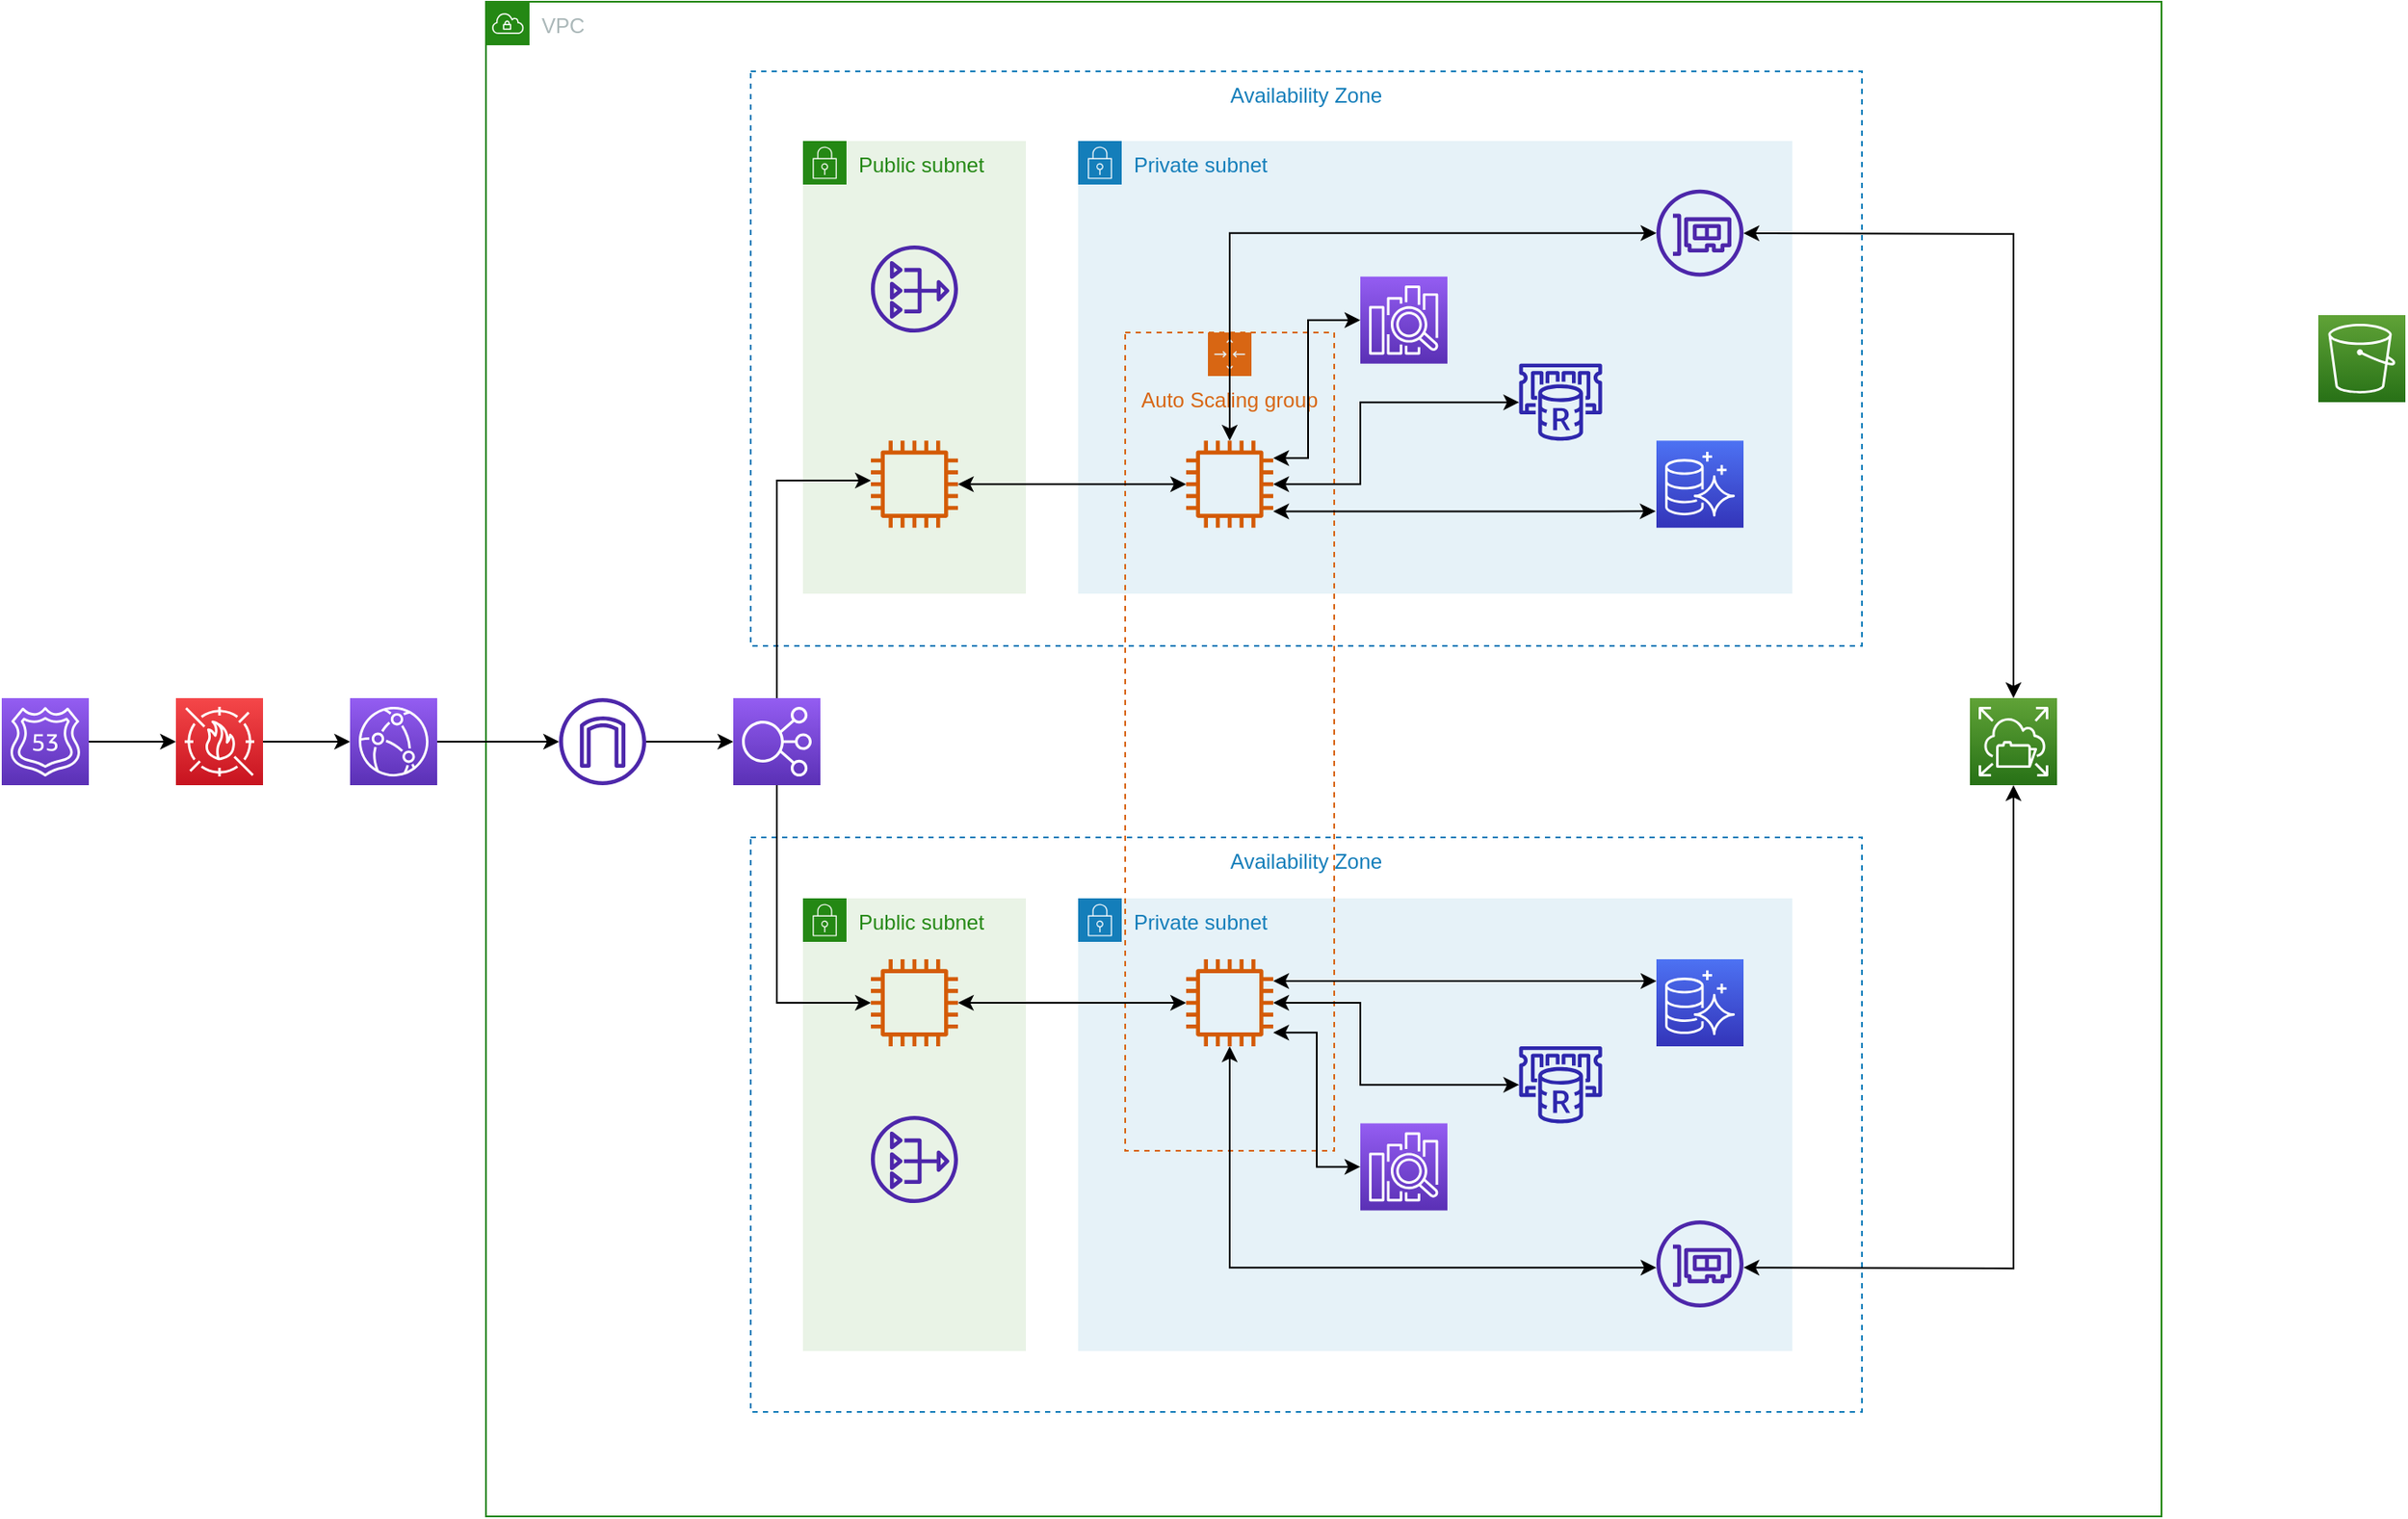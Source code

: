 <mxfile version="16.0.0" type="github">
  <diagram id="Z1uW2Y118E3WqkMEIljk" name="Page-1">
    <mxGraphModel dx="2130" dy="512" grid="1" gridSize="10" guides="1" tooltips="1" connect="1" arrows="1" fold="1" page="0" pageScale="1" pageWidth="850" pageHeight="1100" math="0" shadow="0">
      <root>
        <mxCell id="0" />
        <mxCell id="1" parent="0" />
        <mxCell id="sF1KckRwVd7SVEKIF92C-10" value="VPC" style="points=[[0,0],[0.25,0],[0.5,0],[0.75,0],[1,0],[1,0.25],[1,0.5],[1,0.75],[1,1],[0.75,1],[0.5,1],[0.25,1],[0,1],[0,0.75],[0,0.5],[0,0.25]];outlineConnect=0;gradientColor=none;html=1;whiteSpace=wrap;fontSize=12;fontStyle=0;container=1;pointerEvents=0;collapsible=0;recursiveResize=0;shape=mxgraph.aws4.group;grIcon=mxgraph.aws4.group_vpc;strokeColor=#248814;fillColor=none;verticalAlign=top;align=left;spacingLeft=30;fontColor=#AAB7B8;dashed=0;" parent="1" vertex="1">
          <mxGeometry x="198" y="560" width="962" height="870" as="geometry" />
        </mxCell>
        <mxCell id="sF1KckRwVd7SVEKIF92C-54" value="Public subnet" style="points=[[0,0],[0.25,0],[0.5,0],[0.75,0],[1,0],[1,0.25],[1,0.5],[1,0.75],[1,1],[0.75,1],[0.5,1],[0.25,1],[0,1],[0,0.75],[0,0.5],[0,0.25]];outlineConnect=0;gradientColor=none;html=1;whiteSpace=wrap;fontSize=12;fontStyle=0;container=1;pointerEvents=0;collapsible=0;recursiveResize=0;shape=mxgraph.aws4.group;grIcon=mxgraph.aws4.group_security_group;grStroke=0;strokeColor=#248814;fillColor=#E9F3E6;verticalAlign=top;align=left;spacingLeft=30;fontColor=#248814;dashed=0;" parent="sF1KckRwVd7SVEKIF92C-10" vertex="1">
          <mxGeometry x="182" y="515" width="128" height="260" as="geometry" />
        </mxCell>
        <mxCell id="sF1KckRwVd7SVEKIF92C-50" value="Availability Zone" style="fillColor=none;strokeColor=#147EBA;dashed=1;verticalAlign=top;fontStyle=0;fontColor=#147EBA;" parent="sF1KckRwVd7SVEKIF92C-10" vertex="1">
          <mxGeometry x="152" y="480" width="638" height="330" as="geometry" />
        </mxCell>
        <mxCell id="sF1KckRwVd7SVEKIF92C-36" value="Private subnet" style="points=[[0,0],[0.25,0],[0.5,0],[0.75,0],[1,0],[1,0.25],[1,0.5],[1,0.75],[1,1],[0.75,1],[0.5,1],[0.25,1],[0,1],[0,0.75],[0,0.5],[0,0.25]];outlineConnect=0;gradientColor=none;html=1;whiteSpace=wrap;fontSize=12;fontStyle=0;container=1;pointerEvents=0;collapsible=0;recursiveResize=0;shape=mxgraph.aws4.group;grIcon=mxgraph.aws4.group_security_group;grStroke=0;strokeColor=#147EBA;fillColor=#E6F2F8;verticalAlign=top;align=left;spacingLeft=30;fontColor=#147EBA;dashed=0;" parent="sF1KckRwVd7SVEKIF92C-10" vertex="1">
          <mxGeometry x="340" y="515" width="410" height="260" as="geometry" />
        </mxCell>
        <mxCell id="PCZS71AaxGeqF7MOMRdd-7" value="" style="sketch=0;outlineConnect=0;fontColor=#232F3E;gradientColor=none;fillColor=#4D27AA;strokeColor=none;dashed=0;verticalLabelPosition=bottom;verticalAlign=top;align=center;html=1;fontSize=12;fontStyle=0;aspect=fixed;pointerEvents=1;shape=mxgraph.aws4.elastic_network_interface;" vertex="1" parent="sF1KckRwVd7SVEKIF92C-36">
          <mxGeometry x="332" y="185" width="50" height="50" as="geometry" />
        </mxCell>
        <mxCell id="sF1KckRwVd7SVEKIF92C-13" value="Private subnet" style="points=[[0,0],[0.25,0],[0.5,0],[0.75,0],[1,0],[1,0.25],[1,0.5],[1,0.75],[1,1],[0.75,1],[0.5,1],[0.25,1],[0,1],[0,0.75],[0,0.5],[0,0.25]];outlineConnect=0;gradientColor=none;html=1;whiteSpace=wrap;fontSize=12;fontStyle=0;container=1;pointerEvents=0;collapsible=0;recursiveResize=0;shape=mxgraph.aws4.group;grIcon=mxgraph.aws4.group_security_group;grStroke=0;strokeColor=#147EBA;fillColor=#E6F2F8;verticalAlign=top;align=left;spacingLeft=30;fontColor=#147EBA;dashed=0;" parent="sF1KckRwVd7SVEKIF92C-10" vertex="1">
          <mxGeometry x="340" y="80" width="410" height="260" as="geometry" />
        </mxCell>
        <mxCell id="sF1KckRwVd7SVEKIF92C-34" value="Auto Scaling group" style="points=[[0,0],[0.25,0],[0.5,0],[0.75,0],[1,0],[1,0.25],[1,0.5],[1,0.75],[1,1],[0.75,1],[0.5,1],[0.25,1],[0,1],[0,0.75],[0,0.5],[0,0.25]];outlineConnect=0;gradientColor=none;html=1;whiteSpace=wrap;fontSize=12;fontStyle=0;container=1;pointerEvents=0;collapsible=0;recursiveResize=0;shape=mxgraph.aws4.groupCenter;grIcon=mxgraph.aws4.group_auto_scaling_group;grStroke=1;strokeColor=#D86613;fillColor=none;verticalAlign=top;align=center;fontColor=#D86613;dashed=1;spacingTop=25;" parent="sF1KckRwVd7SVEKIF92C-10" vertex="1">
          <mxGeometry x="367" y="190" width="120" height="470" as="geometry" />
        </mxCell>
        <mxCell id="sF1KckRwVd7SVEKIF92C-29" value="Availability Zone" style="fillColor=none;strokeColor=#147EBA;dashed=1;verticalAlign=top;fontStyle=0;fontColor=#147EBA;" parent="sF1KckRwVd7SVEKIF92C-10" vertex="1">
          <mxGeometry x="152" y="40" width="638" height="330" as="geometry" />
        </mxCell>
        <mxCell id="sF1KckRwVd7SVEKIF92C-14" value="Public subnet" style="points=[[0,0],[0.25,0],[0.5,0],[0.75,0],[1,0],[1,0.25],[1,0.5],[1,0.75],[1,1],[0.75,1],[0.5,1],[0.25,1],[0,1],[0,0.75],[0,0.5],[0,0.25]];outlineConnect=0;gradientColor=none;html=1;whiteSpace=wrap;fontSize=12;fontStyle=0;container=1;pointerEvents=0;collapsible=0;recursiveResize=0;shape=mxgraph.aws4.group;grIcon=mxgraph.aws4.group_security_group;grStroke=0;strokeColor=#248814;fillColor=#E9F3E6;verticalAlign=top;align=left;spacingLeft=30;fontColor=#248814;dashed=0;" parent="sF1KckRwVd7SVEKIF92C-10" vertex="1">
          <mxGeometry x="182" y="80" width="128" height="260" as="geometry" />
        </mxCell>
        <mxCell id="sF1KckRwVd7SVEKIF92C-27" value="" style="sketch=0;outlineConnect=0;fontColor=#232F3E;gradientColor=none;fillColor=#D45B07;strokeColor=none;dashed=0;verticalLabelPosition=bottom;verticalAlign=top;align=center;html=1;fontSize=12;fontStyle=0;aspect=fixed;pointerEvents=1;shape=mxgraph.aws4.instance2;" parent="sF1KckRwVd7SVEKIF92C-14" vertex="1">
          <mxGeometry x="39" y="172.12" width="50" height="50" as="geometry" />
        </mxCell>
        <mxCell id="sF1KckRwVd7SVEKIF92C-28" value="" style="sketch=0;outlineConnect=0;fontColor=#232F3E;gradientColor=none;fillColor=#4D27AA;strokeColor=none;dashed=0;verticalLabelPosition=bottom;verticalAlign=top;align=center;html=1;fontSize=12;fontStyle=0;aspect=fixed;pointerEvents=1;shape=mxgraph.aws4.nat_gateway;" parent="sF1KckRwVd7SVEKIF92C-14" vertex="1">
          <mxGeometry x="39" y="60" width="50" height="50" as="geometry" />
        </mxCell>
        <mxCell id="sF1KckRwVd7SVEKIF92C-6" value="" style="sketch=0;outlineConnect=0;fontColor=#232F3E;gradientColor=none;fillColor=#4D27AA;strokeColor=none;dashed=0;verticalLabelPosition=bottom;verticalAlign=top;align=center;html=1;fontSize=12;fontStyle=0;aspect=fixed;pointerEvents=1;shape=mxgraph.aws4.internet_gateway;" parent="sF1KckRwVd7SVEKIF92C-10" vertex="1">
          <mxGeometry x="42" y="400" width="50" height="50" as="geometry" />
        </mxCell>
        <mxCell id="sF1KckRwVd7SVEKIF92C-30" style="edgeStyle=orthogonalEdgeStyle;rounded=0;orthogonalLoop=1;jettySize=auto;html=1;startArrow=none;startFill=0;exitX=0.5;exitY=0;exitDx=0;exitDy=0;exitPerimeter=0;" parent="sF1KckRwVd7SVEKIF92C-10" source="sF1KckRwVd7SVEKIF92C-8" target="sF1KckRwVd7SVEKIF92C-27" edge="1">
          <mxGeometry relative="1" as="geometry">
            <mxPoint x="322" y="400" as="sourcePoint" />
            <Array as="points">
              <mxPoint x="167" y="275" />
            </Array>
          </mxGeometry>
        </mxCell>
        <mxCell id="PCZS71AaxGeqF7MOMRdd-5" style="edgeStyle=orthogonalEdgeStyle;rounded=0;orthogonalLoop=1;jettySize=auto;html=1;" edge="1" parent="sF1KckRwVd7SVEKIF92C-10" source="sF1KckRwVd7SVEKIF92C-8" target="sF1KckRwVd7SVEKIF92C-55">
          <mxGeometry relative="1" as="geometry">
            <Array as="points">
              <mxPoint x="167" y="575" />
            </Array>
          </mxGeometry>
        </mxCell>
        <mxCell id="sF1KckRwVd7SVEKIF92C-8" value="" style="sketch=0;points=[[0,0,0],[0.25,0,0],[0.5,0,0],[0.75,0,0],[1,0,0],[0,1,0],[0.25,1,0],[0.5,1,0],[0.75,1,0],[1,1,0],[0,0.25,0],[0,0.5,0],[0,0.75,0],[1,0.25,0],[1,0.5,0],[1,0.75,0]];outlineConnect=0;fontColor=#232F3E;gradientColor=#945DF2;gradientDirection=north;fillColor=#5A30B5;strokeColor=#ffffff;dashed=0;verticalLabelPosition=bottom;verticalAlign=top;align=center;html=1;fontSize=12;fontStyle=0;aspect=fixed;shape=mxgraph.aws4.resourceIcon;resIcon=mxgraph.aws4.elastic_load_balancing;" parent="sF1KckRwVd7SVEKIF92C-10" vertex="1">
          <mxGeometry x="142" y="400" width="50" height="50" as="geometry" />
        </mxCell>
        <mxCell id="sF1KckRwVd7SVEKIF92C-9" style="edgeStyle=orthogonalEdgeStyle;rounded=0;orthogonalLoop=1;jettySize=auto;html=1;entryX=0;entryY=0.5;entryDx=0;entryDy=0;entryPerimeter=0;startArrow=none;startFill=0;" parent="sF1KckRwVd7SVEKIF92C-10" source="sF1KckRwVd7SVEKIF92C-6" target="sF1KckRwVd7SVEKIF92C-8" edge="1">
          <mxGeometry relative="1" as="geometry" />
        </mxCell>
        <mxCell id="sF1KckRwVd7SVEKIF92C-16" value="" style="sketch=0;points=[[0,0,0],[0.25,0,0],[0.5,0,0],[0.75,0,0],[1,0,0],[0,1,0],[0.25,1,0],[0.5,1,0],[0.75,1,0],[1,1,0],[0,0.25,0],[0,0.5,0],[0,0.75,0],[1,0.25,0],[1,0.5,0],[1,0.75,0]];outlineConnect=0;fontColor=#232F3E;gradientColor=#4D72F3;gradientDirection=north;fillColor=#3334B9;strokeColor=#ffffff;dashed=0;verticalLabelPosition=bottom;verticalAlign=top;align=center;html=1;fontSize=12;fontStyle=0;aspect=fixed;shape=mxgraph.aws4.resourceIcon;resIcon=mxgraph.aws4.aurora;" parent="sF1KckRwVd7SVEKIF92C-10" vertex="1">
          <mxGeometry x="672" y="252.12" width="50" height="50" as="geometry" />
        </mxCell>
        <mxCell id="sF1KckRwVd7SVEKIF92C-17" value="" style="sketch=0;points=[[0,0,0],[0.25,0,0],[0.5,0,0],[0.75,0,0],[1,0,0],[0,1,0],[0.25,1,0],[0.5,1,0],[0.75,1,0],[1,1,0],[0,0.25,0],[0,0.5,0],[0,0.75,0],[1,0.25,0],[1,0.5,0],[1,0.75,0]];outlineConnect=0;fontColor=#232F3E;gradientColor=#945DF2;gradientDirection=north;fillColor=#5A30B5;strokeColor=#ffffff;dashed=0;verticalLabelPosition=bottom;verticalAlign=top;align=center;html=1;fontSize=12;fontStyle=0;aspect=fixed;shape=mxgraph.aws4.resourceIcon;resIcon=mxgraph.aws4.elasticsearch_service;" parent="sF1KckRwVd7SVEKIF92C-10" vertex="1">
          <mxGeometry x="502" y="157.89" width="50" height="50" as="geometry" />
        </mxCell>
        <mxCell id="sF1KckRwVd7SVEKIF92C-18" value="" style="sketch=0;outlineConnect=0;fontColor=#232F3E;gradientColor=none;fillColor=#2E27AD;strokeColor=none;dashed=0;verticalLabelPosition=bottom;verticalAlign=top;align=center;html=1;fontSize=12;fontStyle=0;aspect=fixed;pointerEvents=1;shape=mxgraph.aws4.elasticache_for_redis;" parent="sF1KckRwVd7SVEKIF92C-10" vertex="1">
          <mxGeometry x="592" y="207.89" width="50" height="44.23" as="geometry" />
        </mxCell>
        <mxCell id="sF1KckRwVd7SVEKIF92C-19" style="edgeStyle=orthogonalEdgeStyle;rounded=0;orthogonalLoop=1;jettySize=auto;html=1;startArrow=classic;startFill=1;entryX=-0.009;entryY=0.811;entryDx=0;entryDy=0;entryPerimeter=0;" parent="sF1KckRwVd7SVEKIF92C-10" source="sF1KckRwVd7SVEKIF92C-15" target="sF1KckRwVd7SVEKIF92C-16" edge="1">
          <mxGeometry relative="1" as="geometry">
            <mxPoint x="642" y="292.12" as="targetPoint" />
            <Array as="points">
              <mxPoint x="642" y="292" />
            </Array>
          </mxGeometry>
        </mxCell>
        <mxCell id="sF1KckRwVd7SVEKIF92C-20" style="edgeStyle=orthogonalEdgeStyle;rounded=0;orthogonalLoop=1;jettySize=auto;html=1;startArrow=classic;startFill=1;" parent="sF1KckRwVd7SVEKIF92C-10" source="sF1KckRwVd7SVEKIF92C-15" target="sF1KckRwVd7SVEKIF92C-18" edge="1">
          <mxGeometry relative="1" as="geometry">
            <Array as="points">
              <mxPoint x="502" y="277.12" />
              <mxPoint x="502" y="230.12" />
            </Array>
          </mxGeometry>
        </mxCell>
        <mxCell id="sF1KckRwVd7SVEKIF92C-21" style="edgeStyle=orthogonalEdgeStyle;rounded=0;orthogonalLoop=1;jettySize=auto;html=1;entryX=0;entryY=0.5;entryDx=0;entryDy=0;entryPerimeter=0;startArrow=classic;startFill=1;" parent="sF1KckRwVd7SVEKIF92C-10" source="sF1KckRwVd7SVEKIF92C-15" target="sF1KckRwVd7SVEKIF92C-17" edge="1">
          <mxGeometry relative="1" as="geometry">
            <Array as="points">
              <mxPoint x="472" y="262.12" />
              <mxPoint x="472" y="183.12" />
            </Array>
          </mxGeometry>
        </mxCell>
        <mxCell id="sF1KckRwVd7SVEKIF92C-25" style="edgeStyle=orthogonalEdgeStyle;rounded=0;orthogonalLoop=1;jettySize=auto;html=1;entryX=0;entryY=0.5;entryDx=0;entryDy=0;entryPerimeter=0;startArrow=classic;startFill=1;" parent="sF1KckRwVd7SVEKIF92C-10" source="sF1KckRwVd7SVEKIF92C-15" edge="1">
          <mxGeometry relative="1" as="geometry">
            <Array as="points">
              <mxPoint x="427" y="133.12" />
            </Array>
            <mxPoint x="672" y="132.89" as="targetPoint" />
          </mxGeometry>
        </mxCell>
        <mxCell id="sF1KckRwVd7SVEKIF92C-15" value="" style="sketch=0;outlineConnect=0;fontColor=#232F3E;gradientColor=none;fillColor=#D45B07;strokeColor=none;dashed=0;verticalLabelPosition=bottom;verticalAlign=top;align=center;html=1;fontSize=12;fontStyle=0;aspect=fixed;pointerEvents=1;shape=mxgraph.aws4.instance2;" parent="sF1KckRwVd7SVEKIF92C-10" vertex="1">
          <mxGeometry x="402" y="252.12" width="50" height="50" as="geometry" />
        </mxCell>
        <mxCell id="PCZS71AaxGeqF7MOMRdd-3" style="edgeStyle=orthogonalEdgeStyle;rounded=0;orthogonalLoop=1;jettySize=auto;html=1;startArrow=classic;startFill=1;" edge="1" parent="sF1KckRwVd7SVEKIF92C-10" source="sF1KckRwVd7SVEKIF92C-55" target="sF1KckRwVd7SVEKIF92C-44">
          <mxGeometry relative="1" as="geometry" />
        </mxCell>
        <mxCell id="sF1KckRwVd7SVEKIF92C-55" value="" style="sketch=0;outlineConnect=0;fontColor=#232F3E;gradientColor=none;fillColor=#D45B07;strokeColor=none;dashed=0;verticalLabelPosition=bottom;verticalAlign=top;align=center;html=1;fontSize=12;fontStyle=0;aspect=fixed;pointerEvents=1;shape=mxgraph.aws4.instance2;" parent="sF1KckRwVd7SVEKIF92C-10" vertex="1">
          <mxGeometry x="221" y="550" width="50" height="50" as="geometry" />
        </mxCell>
        <mxCell id="sF1KckRwVd7SVEKIF92C-37" value="" style="sketch=0;points=[[0,0,0],[0.25,0,0],[0.5,0,0],[0.75,0,0],[1,0,0],[0,1,0],[0.25,1,0],[0.5,1,0],[0.75,1,0],[1,1,0],[0,0.25,0],[0,0.5,0],[0,0.75,0],[1,0.25,0],[1,0.5,0],[1,0.75,0]];outlineConnect=0;fontColor=#232F3E;gradientColor=#4D72F3;gradientDirection=north;fillColor=#3334B9;strokeColor=#ffffff;dashed=0;verticalLabelPosition=bottom;verticalAlign=top;align=center;html=1;fontSize=12;fontStyle=0;aspect=fixed;shape=mxgraph.aws4.resourceIcon;resIcon=mxgraph.aws4.aurora;" parent="sF1KckRwVd7SVEKIF92C-10" vertex="1">
          <mxGeometry x="672" y="550.0" width="50" height="50" as="geometry" />
        </mxCell>
        <mxCell id="sF1KckRwVd7SVEKIF92C-39" value="" style="sketch=0;outlineConnect=0;fontColor=#232F3E;gradientColor=none;fillColor=#2E27AD;strokeColor=none;dashed=0;verticalLabelPosition=bottom;verticalAlign=top;align=center;html=1;fontSize=12;fontStyle=0;aspect=fixed;pointerEvents=1;shape=mxgraph.aws4.elasticache_for_redis;" parent="sF1KckRwVd7SVEKIF92C-10" vertex="1">
          <mxGeometry x="592" y="600.0" width="50" height="44.23" as="geometry" />
        </mxCell>
        <mxCell id="sF1KckRwVd7SVEKIF92C-38" value="" style="sketch=0;points=[[0,0,0],[0.25,0,0],[0.5,0,0],[0.75,0,0],[1,0,0],[0,1,0],[0.25,1,0],[0.5,1,0],[0.75,1,0],[1,1,0],[0,0.25,0],[0,0.5,0],[0,0.75,0],[1,0.25,0],[1,0.5,0],[1,0.75,0]];outlineConnect=0;fontColor=#232F3E;gradientColor=#945DF2;gradientDirection=north;fillColor=#5A30B5;strokeColor=#ffffff;dashed=0;verticalLabelPosition=bottom;verticalAlign=top;align=center;html=1;fontSize=12;fontStyle=0;aspect=fixed;shape=mxgraph.aws4.resourceIcon;resIcon=mxgraph.aws4.elasticsearch_service;" parent="sF1KckRwVd7SVEKIF92C-10" vertex="1">
          <mxGeometry x="502" y="644.23" width="50" height="50" as="geometry" />
        </mxCell>
        <mxCell id="sF1KckRwVd7SVEKIF92C-44" value="" style="sketch=0;outlineConnect=0;fontColor=#232F3E;gradientColor=none;fillColor=#D45B07;strokeColor=none;dashed=0;verticalLabelPosition=bottom;verticalAlign=top;align=center;html=1;fontSize=12;fontStyle=0;aspect=fixed;pointerEvents=1;shape=mxgraph.aws4.instance2;" parent="sF1KckRwVd7SVEKIF92C-10" vertex="1">
          <mxGeometry x="402" y="550.0" width="50" height="50" as="geometry" />
        </mxCell>
        <mxCell id="sF1KckRwVd7SVEKIF92C-43" style="edgeStyle=orthogonalEdgeStyle;rounded=0;orthogonalLoop=1;jettySize=auto;html=1;entryX=0;entryY=0.5;entryDx=0;entryDy=0;entryPerimeter=0;startArrow=classic;startFill=1;" parent="sF1KckRwVd7SVEKIF92C-10" source="sF1KckRwVd7SVEKIF92C-44" edge="1">
          <mxGeometry relative="1" as="geometry">
            <Array as="points">
              <mxPoint x="427" y="575.23" />
            </Array>
            <mxPoint x="672" y="727.11" as="targetPoint" />
          </mxGeometry>
        </mxCell>
        <mxCell id="sF1KckRwVd7SVEKIF92C-46" style="edgeStyle=orthogonalEdgeStyle;rounded=0;orthogonalLoop=1;jettySize=auto;html=1;entryX=0;entryY=0.25;entryDx=0;entryDy=0;entryPerimeter=0;startArrow=classic;startFill=1;" parent="sF1KckRwVd7SVEKIF92C-10" source="sF1KckRwVd7SVEKIF92C-44" target="sF1KckRwVd7SVEKIF92C-37" edge="1">
          <mxGeometry relative="1" as="geometry">
            <Array as="points">
              <mxPoint x="672" y="562.11" />
            </Array>
          </mxGeometry>
        </mxCell>
        <mxCell id="sF1KckRwVd7SVEKIF92C-47" style="edgeStyle=orthogonalEdgeStyle;rounded=0;orthogonalLoop=1;jettySize=auto;html=1;startArrow=classic;startFill=1;" parent="sF1KckRwVd7SVEKIF92C-10" source="sF1KckRwVd7SVEKIF92C-44" target="sF1KckRwVd7SVEKIF92C-39" edge="1">
          <mxGeometry relative="1" as="geometry">
            <Array as="points">
              <mxPoint x="502" y="575.11" />
              <mxPoint x="502" y="622.11" />
            </Array>
          </mxGeometry>
        </mxCell>
        <mxCell id="sF1KckRwVd7SVEKIF92C-48" style="edgeStyle=orthogonalEdgeStyle;rounded=0;orthogonalLoop=1;jettySize=auto;html=1;entryX=0;entryY=0.5;entryDx=0;entryDy=0;entryPerimeter=0;startArrow=classic;startFill=1;" parent="sF1KckRwVd7SVEKIF92C-10" source="sF1KckRwVd7SVEKIF92C-44" target="sF1KckRwVd7SVEKIF92C-38" edge="1">
          <mxGeometry relative="1" as="geometry">
            <Array as="points">
              <mxPoint x="477" y="592.11" />
              <mxPoint x="477" y="669.11" />
            </Array>
          </mxGeometry>
        </mxCell>
        <mxCell id="PCZS71AaxGeqF7MOMRdd-4" style="edgeStyle=orthogonalEdgeStyle;rounded=0;orthogonalLoop=1;jettySize=auto;html=1;startArrow=classic;startFill=1;" edge="1" parent="sF1KckRwVd7SVEKIF92C-10" source="sF1KckRwVd7SVEKIF92C-27" target="sF1KckRwVd7SVEKIF92C-15">
          <mxGeometry relative="1" as="geometry" />
        </mxCell>
        <mxCell id="sF1KckRwVd7SVEKIF92C-56" value="" style="sketch=0;outlineConnect=0;fontColor=#232F3E;gradientColor=none;fillColor=#4D27AA;strokeColor=none;dashed=0;verticalLabelPosition=bottom;verticalAlign=top;align=center;html=1;fontSize=12;fontStyle=0;aspect=fixed;pointerEvents=1;shape=mxgraph.aws4.nat_gateway;" parent="sF1KckRwVd7SVEKIF92C-10" vertex="1">
          <mxGeometry x="221" y="640" width="50" height="50" as="geometry" />
        </mxCell>
        <mxCell id="PCZS71AaxGeqF7MOMRdd-6" value="" style="sketch=0;outlineConnect=0;fontColor=#232F3E;gradientColor=none;fillColor=#4D27AA;strokeColor=none;dashed=0;verticalLabelPosition=bottom;verticalAlign=top;align=center;html=1;fontSize=12;fontStyle=0;aspect=fixed;pointerEvents=1;shape=mxgraph.aws4.elastic_network_interface;" vertex="1" parent="sF1KckRwVd7SVEKIF92C-10">
          <mxGeometry x="672" y="107.89" width="50" height="50" as="geometry" />
        </mxCell>
        <mxCell id="sF1KckRwVd7SVEKIF92C-23" value="" style="sketch=0;points=[[0,0,0],[0.25,0,0],[0.5,0,0],[0.75,0,0],[1,0,0],[0,1,0],[0.25,1,0],[0.5,1,0],[0.75,1,0],[1,1,0],[0,0.25,0],[0,0.5,0],[0,0.75,0],[1,0.25,0],[1,0.5,0],[1,0.75,0]];outlineConnect=0;fontColor=#232F3E;gradientColor=#60A337;gradientDirection=north;fillColor=#277116;strokeColor=#ffffff;dashed=0;verticalLabelPosition=bottom;verticalAlign=top;align=center;html=1;fontSize=12;fontStyle=0;aspect=fixed;shape=mxgraph.aws4.resourceIcon;resIcon=mxgraph.aws4.elastic_file_system;" parent="1" vertex="1">
          <mxGeometry x="1050" y="960" width="50" height="50" as="geometry" />
        </mxCell>
        <mxCell id="sF1KckRwVd7SVEKIF92C-26" style="edgeStyle=orthogonalEdgeStyle;rounded=0;orthogonalLoop=1;jettySize=auto;html=1;startArrow=classic;startFill=1;" parent="1" target="sF1KckRwVd7SVEKIF92C-23" edge="1">
          <mxGeometry relative="1" as="geometry">
            <mxPoint x="920" y="692.941" as="sourcePoint" />
          </mxGeometry>
        </mxCell>
        <mxCell id="sF1KckRwVd7SVEKIF92C-1" value="" style="sketch=0;points=[[0,0,0],[0.25,0,0],[0.5,0,0],[0.75,0,0],[1,0,0],[0,1,0],[0.25,1,0],[0.5,1,0],[0.75,1,0],[1,1,0],[0,0.25,0],[0,0.5,0],[0,0.75,0],[1,0.25,0],[1,0.5,0],[1,0.75,0]];outlineConnect=0;fontColor=#232F3E;gradientColor=#945DF2;gradientDirection=north;fillColor=#5A30B5;strokeColor=#ffffff;dashed=0;verticalLabelPosition=bottom;verticalAlign=top;align=center;html=1;fontSize=12;fontStyle=0;aspect=fixed;shape=mxgraph.aws4.resourceIcon;resIcon=mxgraph.aws4.route_53;" parent="1" vertex="1">
          <mxGeometry x="-80" y="960" width="50" height="50" as="geometry" />
        </mxCell>
        <mxCell id="sF1KckRwVd7SVEKIF92C-2" value="" style="sketch=0;points=[[0,0,0],[0.25,0,0],[0.5,0,0],[0.75,0,0],[1,0,0],[0,1,0],[0.25,1,0],[0.5,1,0],[0.75,1,0],[1,1,0],[0,0.25,0],[0,0.5,0],[0,0.75,0],[1,0.25,0],[1,0.5,0],[1,0.75,0]];outlineConnect=0;fontColor=#232F3E;gradientColor=#F54749;gradientDirection=north;fillColor=#C7131F;strokeColor=#ffffff;dashed=0;verticalLabelPosition=bottom;verticalAlign=top;align=center;html=1;fontSize=12;fontStyle=0;aspect=fixed;shape=mxgraph.aws4.resourceIcon;resIcon=mxgraph.aws4.waf;" parent="1" vertex="1">
          <mxGeometry x="20" y="960" width="50" height="50" as="geometry" />
        </mxCell>
        <mxCell id="sF1KckRwVd7SVEKIF92C-4" style="edgeStyle=orthogonalEdgeStyle;rounded=0;orthogonalLoop=1;jettySize=auto;html=1;entryX=0;entryY=0.5;entryDx=0;entryDy=0;entryPerimeter=0;" parent="1" source="sF1KckRwVd7SVEKIF92C-1" target="sF1KckRwVd7SVEKIF92C-2" edge="1">
          <mxGeometry relative="1" as="geometry" />
        </mxCell>
        <mxCell id="sF1KckRwVd7SVEKIF92C-3" value="" style="sketch=0;points=[[0,0,0],[0.25,0,0],[0.5,0,0],[0.75,0,0],[1,0,0],[0,1,0],[0.25,1,0],[0.5,1,0],[0.75,1,0],[1,1,0],[0,0.25,0],[0,0.5,0],[0,0.75,0],[1,0.25,0],[1,0.5,0],[1,0.75,0]];outlineConnect=0;fontColor=#232F3E;gradientColor=#945DF2;gradientDirection=north;fillColor=#5A30B5;strokeColor=#ffffff;dashed=0;verticalLabelPosition=bottom;verticalAlign=top;align=center;html=1;fontSize=12;fontStyle=0;aspect=fixed;shape=mxgraph.aws4.resourceIcon;resIcon=mxgraph.aws4.cloudfront;" parent="1" vertex="1">
          <mxGeometry x="120" y="960" width="50" height="50" as="geometry" />
        </mxCell>
        <mxCell id="sF1KckRwVd7SVEKIF92C-5" style="edgeStyle=orthogonalEdgeStyle;rounded=0;orthogonalLoop=1;jettySize=auto;html=1;" parent="1" source="sF1KckRwVd7SVEKIF92C-2" target="sF1KckRwVd7SVEKIF92C-3" edge="1">
          <mxGeometry relative="1" as="geometry" />
        </mxCell>
        <mxCell id="sF1KckRwVd7SVEKIF92C-7" style="edgeStyle=orthogonalEdgeStyle;rounded=0;orthogonalLoop=1;jettySize=auto;html=1;" parent="1" source="sF1KckRwVd7SVEKIF92C-3" target="sF1KckRwVd7SVEKIF92C-6" edge="1">
          <mxGeometry relative="1" as="geometry" />
        </mxCell>
        <mxCell id="sF1KckRwVd7SVEKIF92C-49" style="edgeStyle=orthogonalEdgeStyle;rounded=0;orthogonalLoop=1;jettySize=auto;html=1;entryX=0.5;entryY=1;entryDx=0;entryDy=0;entryPerimeter=0;startArrow=classic;startFill=1;" parent="1" target="sF1KckRwVd7SVEKIF92C-23" edge="1">
          <mxGeometry relative="1" as="geometry">
            <mxPoint x="920" y="1287.059" as="sourcePoint" />
          </mxGeometry>
        </mxCell>
        <mxCell id="PCZS71AaxGeqF7MOMRdd-8" value="" style="sketch=0;points=[[0,0,0],[0.25,0,0],[0.5,0,0],[0.75,0,0],[1,0,0],[0,1,0],[0.25,1,0],[0.5,1,0],[0.75,1,0],[1,1,0],[0,0.25,0],[0,0.5,0],[0,0.75,0],[1,0.25,0],[1,0.5,0],[1,0.75,0]];outlineConnect=0;fontColor=#232F3E;gradientColor=#60A337;gradientDirection=north;fillColor=#277116;strokeColor=#ffffff;dashed=0;verticalLabelPosition=bottom;verticalAlign=top;align=center;html=1;fontSize=12;fontStyle=0;aspect=fixed;shape=mxgraph.aws4.resourceIcon;resIcon=mxgraph.aws4.s3;" vertex="1" parent="1">
          <mxGeometry x="1250" y="740" width="50" height="50" as="geometry" />
        </mxCell>
      </root>
    </mxGraphModel>
  </diagram>
</mxfile>
